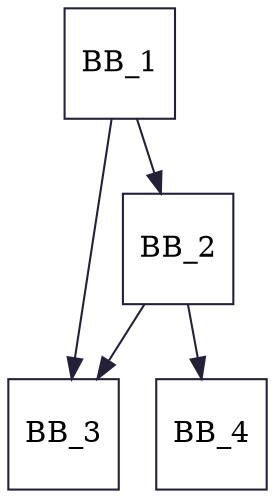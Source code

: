 digraph G {
    graph[color="#242038"]
    node[color="#242038", shape=square]
    edge[color="#242038"]
    BB_1->BB_3
    BB_1->BB_2
    BB_2->BB_3
    BB_2->BB_4
}
